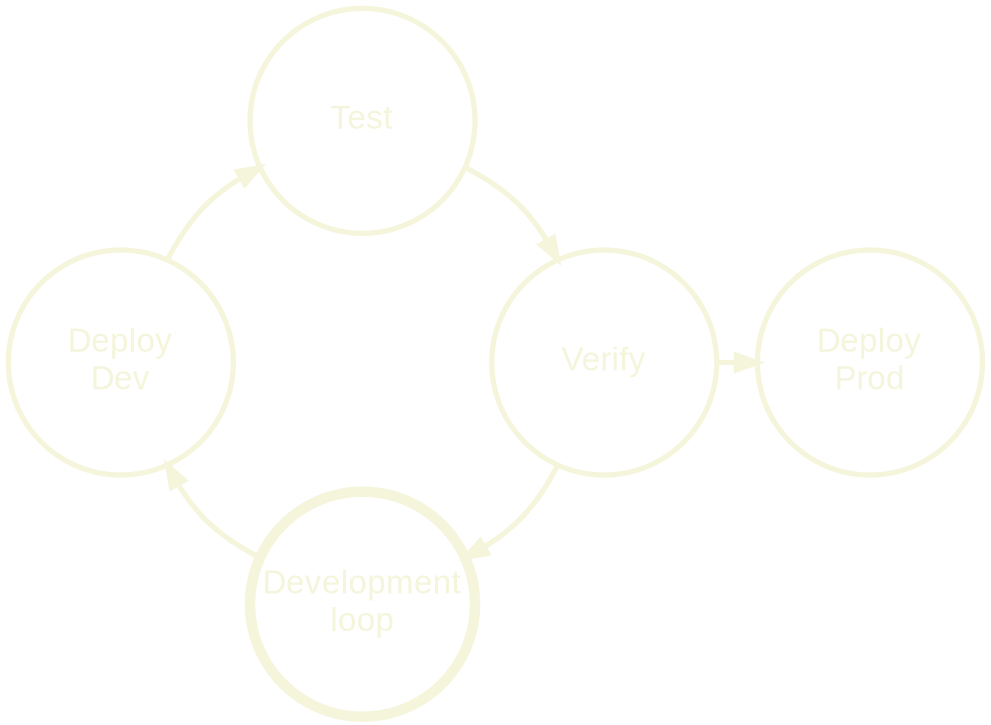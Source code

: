 digraph development {
  rankdir=LR;
  rank="same"
  bgcolor="transparent"
  layout=circo
  node [color="#F5F5DC" fontcolor="#F5F5DC" fontname="Arial" shape=circle fontsize=16 fixedsize=true width=1.5 penwidth=2.5]
  graph [overlap=false splines=curved penwidth=2.5]
  edge [color="#F5F5DC" penwidth=2.5 overlap=false]

  "development"[label="Development\nloop" penwidth=5]
  "test"[label="Test"]
  "deploy-dev"[label="Deploy\nDev"]
  "deploy-prod"[label="Deploy\nProd"]
  "verify"[label="Verify"]

  "development" -> "deploy-dev"
  "deploy-dev" -> "test"
  "test" -> "verify"
  "verify" -> "development"
  "verify" -> "deploy-prod"
}
